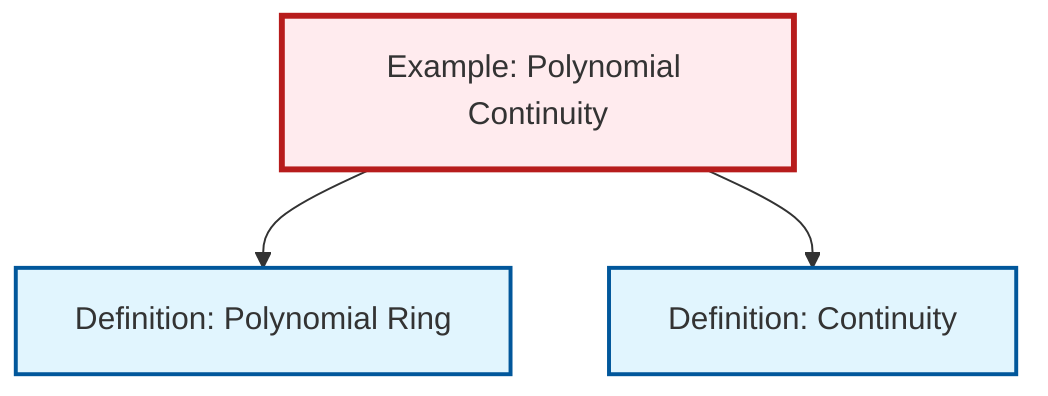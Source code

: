 graph TD
    classDef definition fill:#e1f5fe,stroke:#01579b,stroke-width:2px
    classDef theorem fill:#f3e5f5,stroke:#4a148c,stroke-width:2px
    classDef axiom fill:#fff3e0,stroke:#e65100,stroke-width:2px
    classDef example fill:#e8f5e9,stroke:#1b5e20,stroke-width:2px
    classDef current fill:#ffebee,stroke:#b71c1c,stroke-width:3px
    ex-polynomial-continuity["Example: Polynomial Continuity"]:::example
    def-polynomial-ring["Definition: Polynomial Ring"]:::definition
    def-continuity["Definition: Continuity"]:::definition
    ex-polynomial-continuity --> def-polynomial-ring
    ex-polynomial-continuity --> def-continuity
    class ex-polynomial-continuity current